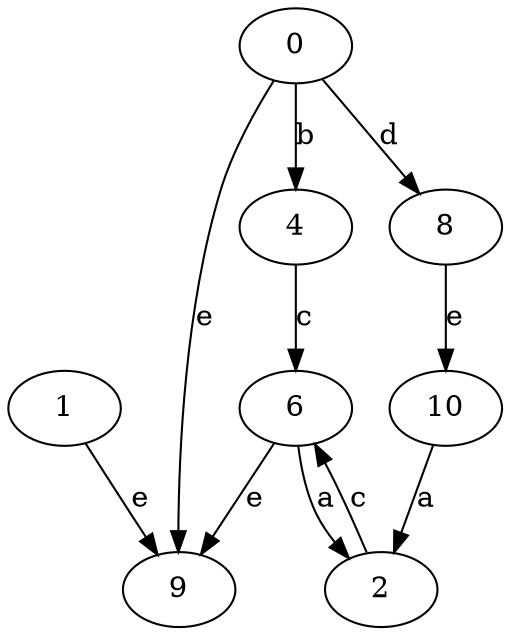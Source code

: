 strict digraph  {
1;
2;
4;
6;
8;
9;
0;
10;
1 -> 9  [label=e];
2 -> 6  [label=c];
4 -> 6  [label=c];
6 -> 2  [label=a];
6 -> 9  [label=e];
8 -> 10  [label=e];
0 -> 4  [label=b];
0 -> 8  [label=d];
0 -> 9  [label=e];
10 -> 2  [label=a];
}
